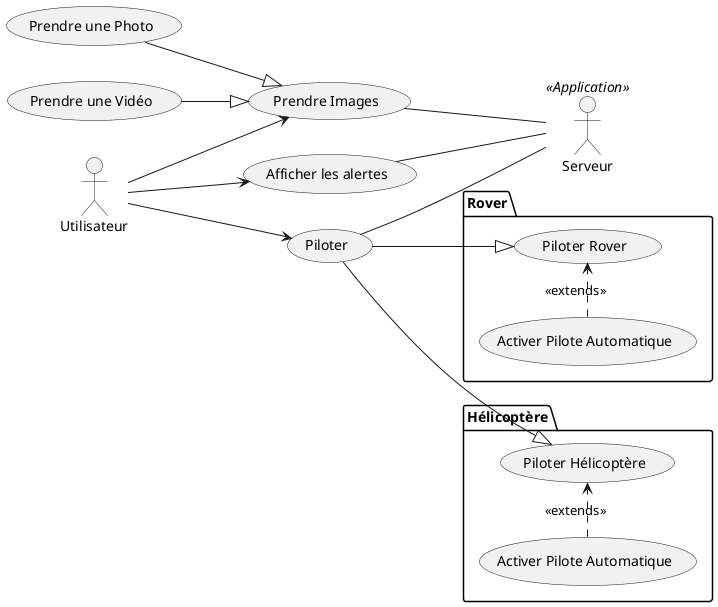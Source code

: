 @startuml
left to right direction
actor Utilisateur as u
actor Serveur as s <<Application>>

usecase "Piloter" as UC1 


package Rover{
usecase "Piloter Rover" as UC3
usecase "Activer Pilote Automatique" as UC4

}

package Hélicoptère {
usecase "Piloter Hélicoptère" as UC0
usecase "Activer Pilote Automatique" as UC9
}

usecase "Prendre Images" as UC5
usecase "Prendre une Photo" as UC6
usecase "Prendre une Vidéo" as UC7
usecase "Afficher les alertes" as UC8

u --> UC1
u --> UC5
u --> UC8
UC1 --|>UC3
UC1 --|>UC0
UC4 .> UC3 : <<extends>>
UC6 --|> UC5
UC7 --|> UC5

UC1 -- s
UC8 -- s
UC5 -- s
UC9 .> UC0 : <<extends>>

@enduml
